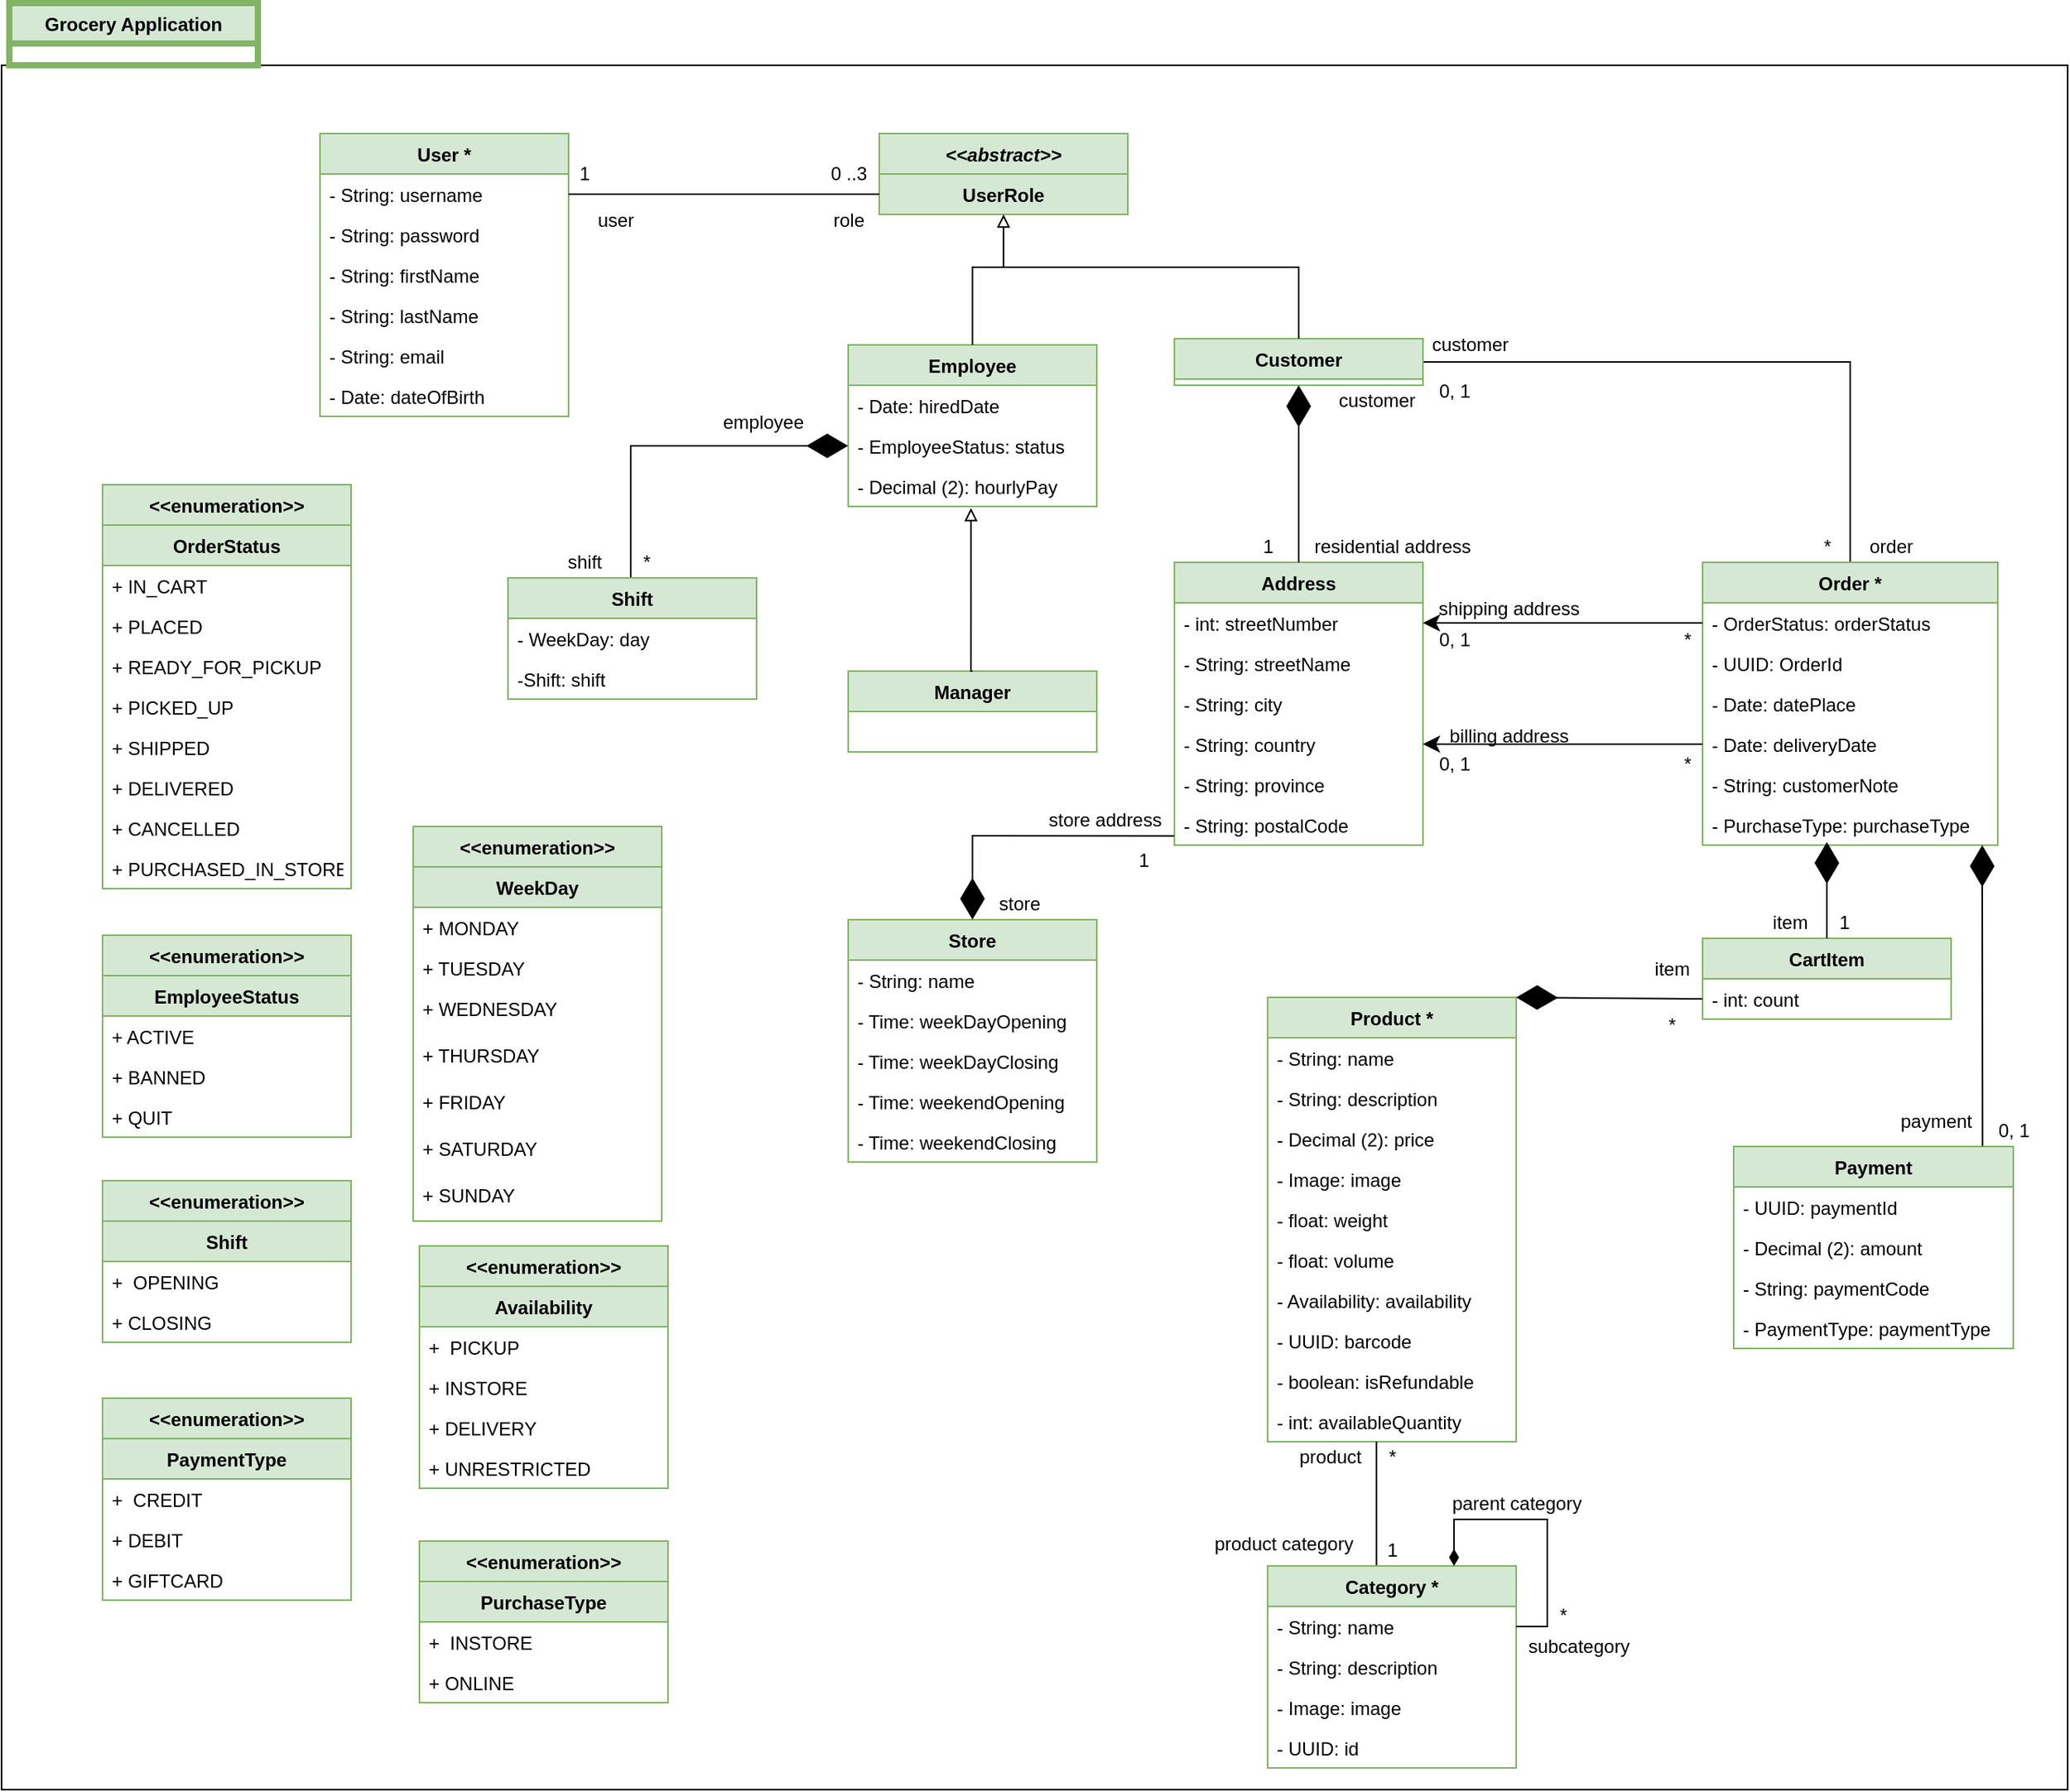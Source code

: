 <mxfile version="16.5.6"><diagram id="C5RBs43oDa-KdzZeNtuy" name="Page-1"><mxGraphModel dx="1837" dy="1052" grid="1" gridSize="10" guides="1" tooltips="1" connect="1" arrows="1" fold="1" page="1" pageScale="1" pageWidth="1500" pageHeight="1200" math="0" shadow="0"><root><mxCell id="WIyWlLk6GJQsqaUBKTNV-0"/><mxCell id="WIyWlLk6GJQsqaUBKTNV-1" parent="WIyWlLk6GJQsqaUBKTNV-0"/><mxCell id="hx9ZE-0mVGvbdpm59ojR-228" value="" style="rounded=0;whiteSpace=wrap;html=1;fillColor=none;" vertex="1" parent="WIyWlLk6GJQsqaUBKTNV-1"><mxGeometry x="85" y="70" width="1330" height="1110" as="geometry"/></mxCell><mxCell id="hx9ZE-0mVGvbdpm59ojR-0" value="Grocery Application" style="swimlane;fontStyle=1;align=center;verticalAlign=top;childLayout=stackLayout;horizontal=1;startSize=26;horizontalStack=0;resizeParent=1;resizeParentMax=0;resizeLast=0;collapsible=1;marginBottom=0;fillColor=#d5e8d4;strokeColor=#82b366;strokeWidth=4;" vertex="1" parent="WIyWlLk6GJQsqaUBKTNV-1"><mxGeometry x="90" y="30" width="160" height="40" as="geometry"/></mxCell><mxCell id="hx9ZE-0mVGvbdpm59ojR-4" value="User * " style="swimlane;fontStyle=1;align=center;verticalAlign=top;childLayout=stackLayout;horizontal=1;startSize=26;horizontalStack=0;resizeParent=1;resizeParentMax=0;resizeLast=0;collapsible=1;marginBottom=0;fillColor=#d5e8d4;strokeColor=#82b366;" vertex="1" parent="WIyWlLk6GJQsqaUBKTNV-1"><mxGeometry x="290" y="114" width="160" height="182" as="geometry"/></mxCell><mxCell id="hx9ZE-0mVGvbdpm59ojR-5" value="- String: username&#xA;" style="text;strokeColor=none;fillColor=none;align=left;verticalAlign=top;spacingLeft=4;spacingRight=4;overflow=hidden;rotatable=0;points=[[0,0.5],[1,0.5]];portConstraint=eastwest;" vertex="1" parent="hx9ZE-0mVGvbdpm59ojR-4"><mxGeometry y="26" width="160" height="26" as="geometry"/></mxCell><mxCell id="hx9ZE-0mVGvbdpm59ojR-7" value="- String: password" style="text;strokeColor=none;fillColor=none;align=left;verticalAlign=top;spacingLeft=4;spacingRight=4;overflow=hidden;rotatable=0;points=[[0,0.5],[1,0.5]];portConstraint=eastwest;" vertex="1" parent="hx9ZE-0mVGvbdpm59ojR-4"><mxGeometry y="52" width="160" height="26" as="geometry"/></mxCell><mxCell id="hx9ZE-0mVGvbdpm59ojR-8" value="- String: firstName " style="text;strokeColor=none;fillColor=none;align=left;verticalAlign=top;spacingLeft=4;spacingRight=4;overflow=hidden;rotatable=0;points=[[0,0.5],[1,0.5]];portConstraint=eastwest;" vertex="1" parent="hx9ZE-0mVGvbdpm59ojR-4"><mxGeometry y="78" width="160" height="26" as="geometry"/></mxCell><mxCell id="hx9ZE-0mVGvbdpm59ojR-23" value="- String: lastName " style="text;strokeColor=none;fillColor=none;align=left;verticalAlign=top;spacingLeft=4;spacingRight=4;overflow=hidden;rotatable=0;points=[[0,0.5],[1,0.5]];portConstraint=eastwest;" vertex="1" parent="hx9ZE-0mVGvbdpm59ojR-4"><mxGeometry y="104" width="160" height="26" as="geometry"/></mxCell><mxCell id="hx9ZE-0mVGvbdpm59ojR-9" value="- String: email " style="text;strokeColor=none;fillColor=none;align=left;verticalAlign=top;spacingLeft=4;spacingRight=4;overflow=hidden;rotatable=0;points=[[0,0.5],[1,0.5]];portConstraint=eastwest;" vertex="1" parent="hx9ZE-0mVGvbdpm59ojR-4"><mxGeometry y="130" width="160" height="26" as="geometry"/></mxCell><mxCell id="hx9ZE-0mVGvbdpm59ojR-10" value="- Date: dateOfBirth" style="text;strokeColor=none;fillColor=none;align=left;verticalAlign=top;spacingLeft=4;spacingRight=4;overflow=hidden;rotatable=0;points=[[0,0.5],[1,0.5]];portConstraint=eastwest;" vertex="1" parent="hx9ZE-0mVGvbdpm59ojR-4"><mxGeometry y="156" width="160" height="26" as="geometry"/></mxCell><mxCell id="hx9ZE-0mVGvbdpm59ojR-11" value="&lt;&lt;abstract&gt;&gt;" style="swimlane;fontStyle=3;align=center;verticalAlign=top;childLayout=stackLayout;horizontal=1;startSize=26;horizontalStack=0;resizeParent=1;resizeParentMax=0;resizeLast=0;collapsible=1;marginBottom=0;fillColor=#d5e8d4;strokeColor=#82b366;" vertex="1" parent="WIyWlLk6GJQsqaUBKTNV-1"><mxGeometry x="650" y="114" width="160" height="52" as="geometry"/></mxCell><mxCell id="hx9ZE-0mVGvbdpm59ojR-30" value="UserRole" style="text;strokeColor=#82b366;fillColor=#d5e8d4;align=center;verticalAlign=top;spacingLeft=4;spacingRight=4;overflow=hidden;rotatable=0;points=[[0,0.5],[1,0.5]];portConstraint=eastwest;fontStyle=1" vertex="1" parent="hx9ZE-0mVGvbdpm59ojR-11"><mxGeometry y="26" width="160" height="26" as="geometry"/></mxCell><mxCell id="hx9ZE-0mVGvbdpm59ojR-31" value="Employee" style="swimlane;fontStyle=1;align=center;verticalAlign=top;childLayout=stackLayout;horizontal=1;startSize=26;horizontalStack=0;resizeParent=1;resizeParentMax=0;resizeLast=0;collapsible=1;marginBottom=0;fillColor=#d5e8d4;strokeColor=#82b366;" vertex="1" parent="WIyWlLk6GJQsqaUBKTNV-1"><mxGeometry x="630" y="250" width="160" height="104" as="geometry"/></mxCell><mxCell id="hx9ZE-0mVGvbdpm59ojR-37" value="- Date: hiredDate" style="text;strokeColor=none;fillColor=none;align=left;verticalAlign=top;spacingLeft=4;spacingRight=4;overflow=hidden;rotatable=0;points=[[0,0.5],[1,0.5]];portConstraint=eastwest;" vertex="1" parent="hx9ZE-0mVGvbdpm59ojR-31"><mxGeometry y="26" width="160" height="26" as="geometry"/></mxCell><mxCell id="hx9ZE-0mVGvbdpm59ojR-49" value="- EmployeeStatus: status" style="text;strokeColor=none;fillColor=none;align=left;verticalAlign=top;spacingLeft=4;spacingRight=4;overflow=hidden;rotatable=0;points=[[0,0.5],[1,0.5]];portConstraint=eastwest;" vertex="1" parent="hx9ZE-0mVGvbdpm59ojR-31"><mxGeometry y="52" width="160" height="26" as="geometry"/></mxCell><mxCell id="hx9ZE-0mVGvbdpm59ojR-50" value="- Decimal (2): hourlyPay" style="text;strokeColor=none;fillColor=none;align=left;verticalAlign=top;spacingLeft=4;spacingRight=4;overflow=hidden;rotatable=0;points=[[0,0.5],[1,0.5]];portConstraint=eastwest;" vertex="1" parent="hx9ZE-0mVGvbdpm59ojR-31"><mxGeometry y="78" width="160" height="26" as="geometry"/></mxCell><mxCell id="hx9ZE-0mVGvbdpm59ojR-41" value="&lt;&lt;enumeration&gt;&gt;" style="swimlane;fontStyle=1;align=center;verticalAlign=top;childLayout=stackLayout;horizontal=1;startSize=26;horizontalStack=0;resizeParent=1;resizeParentMax=0;resizeLast=0;collapsible=1;marginBottom=0;fillColor=#d5e8d4;strokeColor=#82b366;" vertex="1" parent="WIyWlLk6GJQsqaUBKTNV-1"><mxGeometry x="150" y="630" width="160" height="130" as="geometry"/></mxCell><mxCell id="hx9ZE-0mVGvbdpm59ojR-43" value="EmployeeStatus" style="text;strokeColor=#82b366;fillColor=#d5e8d4;align=center;verticalAlign=top;spacingLeft=4;spacingRight=4;overflow=hidden;rotatable=0;points=[[0,0.5],[1,0.5]];portConstraint=eastwest;fontStyle=1" vertex="1" parent="hx9ZE-0mVGvbdpm59ojR-41"><mxGeometry y="26" width="160" height="26" as="geometry"/></mxCell><mxCell id="hx9ZE-0mVGvbdpm59ojR-46" value="+ ACTIVE" style="text;strokeColor=none;fillColor=none;align=left;verticalAlign=top;spacingLeft=4;spacingRight=4;overflow=hidden;rotatable=0;points=[[0,0.5],[1,0.5]];portConstraint=eastwest;" vertex="1" parent="hx9ZE-0mVGvbdpm59ojR-41"><mxGeometry y="52" width="160" height="26" as="geometry"/></mxCell><mxCell id="hx9ZE-0mVGvbdpm59ojR-47" value="+ BANNED" style="text;strokeColor=none;fillColor=none;align=left;verticalAlign=top;spacingLeft=4;spacingRight=4;overflow=hidden;rotatable=0;points=[[0,0.5],[1,0.5]];portConstraint=eastwest;" vertex="1" parent="hx9ZE-0mVGvbdpm59ojR-41"><mxGeometry y="78" width="160" height="26" as="geometry"/></mxCell><mxCell id="hx9ZE-0mVGvbdpm59ojR-48" value="+ QUIT" style="text;strokeColor=none;fillColor=none;align=left;verticalAlign=top;spacingLeft=4;spacingRight=4;overflow=hidden;rotatable=0;points=[[0,0.5],[1,0.5]];portConstraint=eastwest;" vertex="1" parent="hx9ZE-0mVGvbdpm59ojR-41"><mxGeometry y="104" width="160" height="26" as="geometry"/></mxCell><mxCell id="hx9ZE-0mVGvbdpm59ojR-176" style="edgeStyle=orthogonalEdgeStyle;rounded=0;orthogonalLoop=1;jettySize=auto;html=1;exitX=1;exitY=0.5;exitDx=0;exitDy=0;entryX=0.5;entryY=0;entryDx=0;entryDy=0;endArrow=none;endFill=0;startSize=60;endSize=8;strokeWidth=1;" edge="1" parent="WIyWlLk6GJQsqaUBKTNV-1" source="hx9ZE-0mVGvbdpm59ojR-51" target="hx9ZE-0mVGvbdpm59ojR-159"><mxGeometry relative="1" as="geometry"/></mxCell><mxCell id="hx9ZE-0mVGvbdpm59ojR-51" value="Customer" style="swimlane;fontStyle=1;align=center;verticalAlign=top;childLayout=stackLayout;horizontal=1;startSize=26;horizontalStack=0;resizeParent=1;resizeParentMax=0;resizeLast=0;collapsible=1;marginBottom=0;fillColor=#d5e8d4;strokeColor=#82b366;" vertex="1" parent="WIyWlLk6GJQsqaUBKTNV-1"><mxGeometry x="840" y="246" width="160" height="30" as="geometry"/></mxCell><mxCell id="hx9ZE-0mVGvbdpm59ojR-69" style="edgeStyle=orthogonalEdgeStyle;rounded=0;orthogonalLoop=1;jettySize=auto;html=1;exitX=0.5;exitY=0;exitDx=0;exitDy=0;entryX=0.5;entryY=1;entryDx=0;entryDy=0;endArrow=block;endFill=0;" edge="1" parent="WIyWlLk6GJQsqaUBKTNV-1" source="hx9ZE-0mVGvbdpm59ojR-31" target="hx9ZE-0mVGvbdpm59ojR-11"><mxGeometry relative="1" as="geometry"><mxPoint x="590" y="240" as="sourcePoint"/><Array as="points"><mxPoint x="710" y="200"/><mxPoint x="730" y="200"/></Array></mxGeometry></mxCell><mxCell id="hx9ZE-0mVGvbdpm59ojR-59" style="edgeStyle=orthogonalEdgeStyle;rounded=0;orthogonalLoop=1;jettySize=auto;html=1;exitX=1;exitY=0.5;exitDx=0;exitDy=0;endArrow=none;endFill=0;" edge="1" parent="WIyWlLk6GJQsqaUBKTNV-1" source="hx9ZE-0mVGvbdpm59ojR-5" target="hx9ZE-0mVGvbdpm59ojR-30"><mxGeometry relative="1" as="geometry"/></mxCell><mxCell id="hx9ZE-0mVGvbdpm59ojR-60" value="1" style="text;html=1;align=center;verticalAlign=middle;resizable=0;points=[];autosize=1;strokeColor=none;fillColor=none;" vertex="1" parent="WIyWlLk6GJQsqaUBKTNV-1"><mxGeometry x="450" y="130" width="20" height="20" as="geometry"/></mxCell><mxCell id="hx9ZE-0mVGvbdpm59ojR-61" value="0 ..3" style="text;html=1;align=center;verticalAlign=middle;resizable=0;points=[];autosize=1;strokeColor=none;fillColor=none;" vertex="1" parent="WIyWlLk6GJQsqaUBKTNV-1"><mxGeometry x="610" y="130" width="40" height="20" as="geometry"/></mxCell><mxCell id="hx9ZE-0mVGvbdpm59ojR-62" value="role" style="text;html=1;align=center;verticalAlign=middle;resizable=0;points=[];autosize=1;strokeColor=none;fillColor=none;" vertex="1" parent="WIyWlLk6GJQsqaUBKTNV-1"><mxGeometry x="610" y="160" width="40" height="20" as="geometry"/></mxCell><mxCell id="hx9ZE-0mVGvbdpm59ojR-63" value="user" style="text;html=1;align=center;verticalAlign=middle;resizable=0;points=[];autosize=1;strokeColor=none;fillColor=none;" vertex="1" parent="WIyWlLk6GJQsqaUBKTNV-1"><mxGeometry x="460" y="160" width="40" height="20" as="geometry"/></mxCell><mxCell id="hx9ZE-0mVGvbdpm59ojR-71" style="edgeStyle=orthogonalEdgeStyle;rounded=0;orthogonalLoop=1;jettySize=auto;html=1;exitX=0.5;exitY=0;exitDx=0;exitDy=0;endArrow=none;endFill=0;" edge="1" parent="WIyWlLk6GJQsqaUBKTNV-1" source="hx9ZE-0mVGvbdpm59ojR-51"><mxGeometry relative="1" as="geometry"><mxPoint x="730" y="200" as="targetPoint"/><mxPoint x="1040" y="230" as="sourcePoint"/><Array as="points"><mxPoint x="920" y="200"/></Array></mxGeometry></mxCell><mxCell id="hx9ZE-0mVGvbdpm59ojR-72" value="Address" style="swimlane;fontStyle=1;align=center;verticalAlign=top;childLayout=stackLayout;horizontal=1;startSize=26;horizontalStack=0;resizeParent=1;resizeParentMax=0;resizeLast=0;collapsible=1;marginBottom=0;fillColor=#d5e8d4;strokeColor=#82b366;" vertex="1" parent="WIyWlLk6GJQsqaUBKTNV-1"><mxGeometry x="840" y="390" width="160" height="182" as="geometry"/></mxCell><mxCell id="hx9ZE-0mVGvbdpm59ojR-73" value="- int: streetNumber" style="text;strokeColor=none;fillColor=none;align=left;verticalAlign=top;spacingLeft=4;spacingRight=4;overflow=hidden;rotatable=0;points=[[0,0.5],[1,0.5]];portConstraint=eastwest;" vertex="1" parent="hx9ZE-0mVGvbdpm59ojR-72"><mxGeometry y="26" width="160" height="26" as="geometry"/></mxCell><mxCell id="hx9ZE-0mVGvbdpm59ojR-74" value="- String: streetName" style="text;strokeColor=none;fillColor=none;align=left;verticalAlign=top;spacingLeft=4;spacingRight=4;overflow=hidden;rotatable=0;points=[[0,0.5],[1,0.5]];portConstraint=eastwest;" vertex="1" parent="hx9ZE-0mVGvbdpm59ojR-72"><mxGeometry y="52" width="160" height="26" as="geometry"/></mxCell><mxCell id="hx9ZE-0mVGvbdpm59ojR-75" value="- String: city" style="text;strokeColor=none;fillColor=none;align=left;verticalAlign=top;spacingLeft=4;spacingRight=4;overflow=hidden;rotatable=0;points=[[0,0.5],[1,0.5]];portConstraint=eastwest;" vertex="1" parent="hx9ZE-0mVGvbdpm59ojR-72"><mxGeometry y="78" width="160" height="26" as="geometry"/></mxCell><mxCell id="hx9ZE-0mVGvbdpm59ojR-76" value="- String: country" style="text;strokeColor=none;fillColor=none;align=left;verticalAlign=top;spacingLeft=4;spacingRight=4;overflow=hidden;rotatable=0;points=[[0,0.5],[1,0.5]];portConstraint=eastwest;" vertex="1" parent="hx9ZE-0mVGvbdpm59ojR-72"><mxGeometry y="104" width="160" height="26" as="geometry"/></mxCell><mxCell id="hx9ZE-0mVGvbdpm59ojR-234" value="- String: province" style="text;strokeColor=none;fillColor=none;align=left;verticalAlign=top;spacingLeft=4;spacingRight=4;overflow=hidden;rotatable=0;points=[[0,0.5],[1,0.5]];portConstraint=eastwest;" vertex="1" parent="hx9ZE-0mVGvbdpm59ojR-72"><mxGeometry y="130" width="160" height="26" as="geometry"/></mxCell><mxCell id="hx9ZE-0mVGvbdpm59ojR-77" value="- String: postalCode" style="text;strokeColor=none;fillColor=none;align=left;verticalAlign=top;spacingLeft=4;spacingRight=4;overflow=hidden;rotatable=0;points=[[0,0.5],[1,0.5]];portConstraint=eastwest;" vertex="1" parent="hx9ZE-0mVGvbdpm59ojR-72"><mxGeometry y="156" width="160" height="26" as="geometry"/></mxCell><mxCell id="hx9ZE-0mVGvbdpm59ojR-80" value="" style="endArrow=diamondThin;endFill=1;endSize=24;html=1;rounded=0;exitX=0.5;exitY=0;exitDx=0;exitDy=0;entryX=0.5;entryY=1;entryDx=0;entryDy=0;strokeWidth=1;" edge="1" parent="WIyWlLk6GJQsqaUBKTNV-1" source="hx9ZE-0mVGvbdpm59ojR-72" target="hx9ZE-0mVGvbdpm59ojR-51"><mxGeometry width="160" relative="1" as="geometry"><mxPoint x="1020" y="380" as="sourcePoint"/><mxPoint x="1180" y="380" as="targetPoint"/></mxGeometry></mxCell><mxCell id="hx9ZE-0mVGvbdpm59ojR-81" value="customer" style="text;html=1;align=center;verticalAlign=middle;resizable=0;points=[];autosize=1;strokeColor=none;fillColor=none;" vertex="1" parent="WIyWlLk6GJQsqaUBKTNV-1"><mxGeometry x="940" y="276" width="60" height="20" as="geometry"/></mxCell><mxCell id="hx9ZE-0mVGvbdpm59ojR-82" value="residential address" style="text;html=1;align=center;verticalAlign=middle;resizable=0;points=[];autosize=1;strokeColor=none;fillColor=none;" vertex="1" parent="WIyWlLk6GJQsqaUBKTNV-1"><mxGeometry x="920" y="370" width="120" height="20" as="geometry"/></mxCell><mxCell id="hx9ZE-0mVGvbdpm59ojR-83" value="1" style="text;html=1;align=center;verticalAlign=middle;resizable=0;points=[];autosize=1;strokeColor=none;fillColor=none;" vertex="1" parent="WIyWlLk6GJQsqaUBKTNV-1"><mxGeometry x="890" y="370" width="20" height="20" as="geometry"/></mxCell><mxCell id="hx9ZE-0mVGvbdpm59ojR-84" value="Manager" style="swimlane;fontStyle=1;align=center;verticalAlign=top;childLayout=stackLayout;horizontal=1;startSize=26;horizontalStack=0;resizeParent=1;resizeParentMax=0;resizeLast=0;collapsible=1;marginBottom=0;fillColor=#d5e8d4;strokeColor=#82b366;" vertex="1" parent="WIyWlLk6GJQsqaUBKTNV-1"><mxGeometry x="630" y="460" width="160" height="52" as="geometry"/></mxCell><mxCell id="hx9ZE-0mVGvbdpm59ojR-85" style="edgeStyle=orthogonalEdgeStyle;rounded=0;orthogonalLoop=1;jettySize=auto;html=1;exitX=0.5;exitY=0;exitDx=0;exitDy=0;entryX=0.494;entryY=1.038;entryDx=0;entryDy=0;endArrow=block;endFill=0;entryPerimeter=0;" edge="1" parent="WIyWlLk6GJQsqaUBKTNV-1" source="hx9ZE-0mVGvbdpm59ojR-84" target="hx9ZE-0mVGvbdpm59ojR-50"><mxGeometry relative="1" as="geometry"><mxPoint x="729.5" y="474" as="sourcePoint"/><mxPoint x="729.5" y="400" as="targetPoint"/><Array as="points"><mxPoint x="709" y="460"/></Array></mxGeometry></mxCell><mxCell id="hx9ZE-0mVGvbdpm59ojR-86" value="Store" style="swimlane;fontStyle=1;align=center;verticalAlign=top;childLayout=stackLayout;horizontal=1;startSize=26;horizontalStack=0;resizeParent=1;resizeParentMax=0;resizeLast=0;collapsible=1;marginBottom=0;fillColor=#d5e8d4;strokeColor=#82b366;" vertex="1" parent="WIyWlLk6GJQsqaUBKTNV-1"><mxGeometry x="630" y="620" width="160" height="156" as="geometry"/></mxCell><mxCell id="hx9ZE-0mVGvbdpm59ojR-87" value="- String: name" style="text;strokeColor=none;fillColor=none;align=left;verticalAlign=top;spacingLeft=4;spacingRight=4;overflow=hidden;rotatable=0;points=[[0,0.5],[1,0.5]];portConstraint=eastwest;" vertex="1" parent="hx9ZE-0mVGvbdpm59ojR-86"><mxGeometry y="26" width="160" height="26" as="geometry"/></mxCell><mxCell id="hx9ZE-0mVGvbdpm59ojR-94" value="- Time: weekDayOpening" style="text;strokeColor=none;fillColor=none;align=left;verticalAlign=top;spacingLeft=4;spacingRight=4;overflow=hidden;rotatable=0;points=[[0,0.5],[1,0.5]];portConstraint=eastwest;" vertex="1" parent="hx9ZE-0mVGvbdpm59ojR-86"><mxGeometry y="52" width="160" height="26" as="geometry"/></mxCell><mxCell id="hx9ZE-0mVGvbdpm59ojR-93" value="- Time: weekDayClosing" style="text;strokeColor=none;fillColor=none;align=left;verticalAlign=top;spacingLeft=4;spacingRight=4;overflow=hidden;rotatable=0;points=[[0,0.5],[1,0.5]];portConstraint=eastwest;" vertex="1" parent="hx9ZE-0mVGvbdpm59ojR-86"><mxGeometry y="78" width="160" height="26" as="geometry"/></mxCell><mxCell id="hx9ZE-0mVGvbdpm59ojR-95" value="- Time: weekendOpening" style="text;strokeColor=none;fillColor=none;align=left;verticalAlign=top;spacingLeft=4;spacingRight=4;overflow=hidden;rotatable=0;points=[[0,0.5],[1,0.5]];portConstraint=eastwest;" vertex="1" parent="hx9ZE-0mVGvbdpm59ojR-86"><mxGeometry y="104" width="160" height="26" as="geometry"/></mxCell><mxCell id="hx9ZE-0mVGvbdpm59ojR-96" value="- Time: weekendClosing" style="text;strokeColor=none;fillColor=none;align=left;verticalAlign=top;spacingLeft=4;spacingRight=4;overflow=hidden;rotatable=0;points=[[0,0.5],[1,0.5]];portConstraint=eastwest;" vertex="1" parent="hx9ZE-0mVGvbdpm59ojR-86"><mxGeometry y="130" width="160" height="26" as="geometry"/></mxCell><mxCell id="hx9ZE-0mVGvbdpm59ojR-90" value="" style="endArrow=diamondThin;endFill=1;endSize=24;html=1;rounded=0;entryX=0.5;entryY=0;entryDx=0;entryDy=0;strokeWidth=1;exitX=-0.001;exitY=0.772;exitDx=0;exitDy=0;exitPerimeter=0;" edge="1" parent="WIyWlLk6GJQsqaUBKTNV-1" source="hx9ZE-0mVGvbdpm59ojR-77" target="hx9ZE-0mVGvbdpm59ojR-86"><mxGeometry width="160" relative="1" as="geometry"><mxPoint x="780" y="560" as="sourcePoint"/><mxPoint x="710" y="570" as="targetPoint"/><Array as="points"><mxPoint x="710" y="566"/></Array></mxGeometry></mxCell><mxCell id="hx9ZE-0mVGvbdpm59ojR-91" value="store address" style="text;html=1;align=center;verticalAlign=middle;resizable=0;points=[];autosize=1;strokeColor=none;fillColor=none;" vertex="1" parent="WIyWlLk6GJQsqaUBKTNV-1"><mxGeometry x="750" y="546" width="90" height="20" as="geometry"/></mxCell><mxCell id="hx9ZE-0mVGvbdpm59ojR-92" value="store" style="text;html=1;align=center;verticalAlign=middle;resizable=0;points=[];autosize=1;strokeColor=none;fillColor=none;" vertex="1" parent="WIyWlLk6GJQsqaUBKTNV-1"><mxGeometry x="720" y="600" width="40" height="20" as="geometry"/></mxCell><mxCell id="hx9ZE-0mVGvbdpm59ojR-103" value="" style="endArrow=diamondThin;endFill=1;endSize=24;html=1;rounded=0;exitX=0.5;exitY=0;exitDx=0;exitDy=0;entryX=0;entryY=0.5;entryDx=0;entryDy=0;strokeWidth=1;" edge="1" parent="WIyWlLk6GJQsqaUBKTNV-1" target="hx9ZE-0mVGvbdpm59ojR-49"><mxGeometry width="160" relative="1" as="geometry"><mxPoint x="490.0" y="400" as="sourcePoint"/><mxPoint x="520.0" y="240" as="targetPoint"/><Array as="points"><mxPoint x="490" y="315"/></Array></mxGeometry></mxCell><mxCell id="hx9ZE-0mVGvbdpm59ojR-104" value="*" style="text;html=1;align=center;verticalAlign=middle;resizable=0;points=[];autosize=1;strokeColor=none;fillColor=none;" vertex="1" parent="WIyWlLk6GJQsqaUBKTNV-1"><mxGeometry x="490" y="380" width="20" height="20" as="geometry"/></mxCell><mxCell id="hx9ZE-0mVGvbdpm59ojR-105" value="Shift" style="swimlane;fontStyle=1;align=center;verticalAlign=top;childLayout=stackLayout;horizontal=1;startSize=26;horizontalStack=0;resizeParent=1;resizeParentMax=0;resizeLast=0;collapsible=1;marginBottom=0;fillColor=#d5e8d4;strokeColor=#82b366;" vertex="1" parent="WIyWlLk6GJQsqaUBKTNV-1"><mxGeometry x="411" y="400" width="160" height="78" as="geometry"/></mxCell><mxCell id="hx9ZE-0mVGvbdpm59ojR-106" value="- WeekDay: day" style="text;strokeColor=none;fillColor=none;align=left;verticalAlign=top;spacingLeft=4;spacingRight=4;overflow=hidden;rotatable=0;points=[[0,0.5],[1,0.5]];portConstraint=eastwest;" vertex="1" parent="hx9ZE-0mVGvbdpm59ojR-105"><mxGeometry y="26" width="160" height="26" as="geometry"/></mxCell><mxCell id="hx9ZE-0mVGvbdpm59ojR-107" value="-Shift: shift" style="text;strokeColor=none;fillColor=none;align=left;verticalAlign=top;spacingLeft=4;spacingRight=4;overflow=hidden;rotatable=0;points=[[0,0.5],[1,0.5]];portConstraint=eastwest;" vertex="1" parent="hx9ZE-0mVGvbdpm59ojR-105"><mxGeometry y="52" width="160" height="26" as="geometry"/></mxCell><mxCell id="hx9ZE-0mVGvbdpm59ojR-109" value="&lt;&lt;enumeration&gt;&gt;" style="swimlane;fontStyle=1;align=center;verticalAlign=top;childLayout=stackLayout;horizontal=1;startSize=26;horizontalStack=0;resizeParent=1;resizeParentMax=0;resizeLast=0;collapsible=1;marginBottom=0;fillColor=#d5e8d4;strokeColor=#82b366;" vertex="1" parent="WIyWlLk6GJQsqaUBKTNV-1"><mxGeometry x="150" y="788" width="160" height="104" as="geometry"/></mxCell><mxCell id="hx9ZE-0mVGvbdpm59ojR-110" value="Shift" style="text;strokeColor=#82b366;fillColor=#d5e8d4;align=center;verticalAlign=top;spacingLeft=4;spacingRight=4;overflow=hidden;rotatable=0;points=[[0,0.5],[1,0.5]];portConstraint=eastwest;fontStyle=1" vertex="1" parent="hx9ZE-0mVGvbdpm59ojR-109"><mxGeometry y="26" width="160" height="26" as="geometry"/></mxCell><mxCell id="hx9ZE-0mVGvbdpm59ojR-111" value="+  OPENING" style="text;strokeColor=none;fillColor=none;align=left;verticalAlign=top;spacingLeft=4;spacingRight=4;overflow=hidden;rotatable=0;points=[[0,0.5],[1,0.5]];portConstraint=eastwest;" vertex="1" parent="hx9ZE-0mVGvbdpm59ojR-109"><mxGeometry y="52" width="160" height="26" as="geometry"/></mxCell><mxCell id="hx9ZE-0mVGvbdpm59ojR-112" value="+ CLOSING" style="text;strokeColor=none;fillColor=none;align=left;verticalAlign=top;spacingLeft=4;spacingRight=4;overflow=hidden;rotatable=0;points=[[0,0.5],[1,0.5]];portConstraint=eastwest;" vertex="1" parent="hx9ZE-0mVGvbdpm59ojR-109"><mxGeometry y="78" width="160" height="26" as="geometry"/></mxCell><mxCell id="hx9ZE-0mVGvbdpm59ojR-114" value="&lt;&lt;enumeration&gt;&gt;" style="swimlane;fontStyle=1;align=center;verticalAlign=top;childLayout=stackLayout;horizontal=1;startSize=26;horizontalStack=0;resizeParent=1;resizeParentMax=0;resizeLast=0;collapsible=1;marginBottom=0;fillColor=#d5e8d4;strokeColor=#82b366;" vertex="1" parent="WIyWlLk6GJQsqaUBKTNV-1"><mxGeometry x="350" y="560" width="160" height="254" as="geometry"/></mxCell><mxCell id="hx9ZE-0mVGvbdpm59ojR-115" value="WeekDay" style="text;strokeColor=#82b366;fillColor=#d5e8d4;align=center;verticalAlign=top;spacingLeft=4;spacingRight=4;overflow=hidden;rotatable=0;points=[[0,0.5],[1,0.5]];portConstraint=eastwest;fontStyle=1" vertex="1" parent="hx9ZE-0mVGvbdpm59ojR-114"><mxGeometry y="26" width="160" height="26" as="geometry"/></mxCell><mxCell id="hx9ZE-0mVGvbdpm59ojR-116" value="+ MONDAY" style="text;strokeColor=none;fillColor=none;align=left;verticalAlign=top;spacingLeft=4;spacingRight=4;overflow=hidden;rotatable=0;points=[[0,0.5],[1,0.5]];portConstraint=eastwest;" vertex="1" parent="hx9ZE-0mVGvbdpm59ojR-114"><mxGeometry y="52" width="160" height="26" as="geometry"/></mxCell><mxCell id="hx9ZE-0mVGvbdpm59ojR-117" value="+ TUESDAY" style="text;strokeColor=none;fillColor=none;align=left;verticalAlign=top;spacingLeft=4;spacingRight=4;overflow=hidden;rotatable=0;points=[[0,0.5],[1,0.5]];portConstraint=eastwest;" vertex="1" parent="hx9ZE-0mVGvbdpm59ojR-114"><mxGeometry y="78" width="160" height="26" as="geometry"/></mxCell><mxCell id="hx9ZE-0mVGvbdpm59ojR-118" value="+ WEDNESDAY" style="text;strokeColor=none;fillColor=none;align=left;verticalAlign=top;spacingLeft=4;spacingRight=4;overflow=hidden;rotatable=0;points=[[0,0.5],[1,0.5]];portConstraint=eastwest;" vertex="1" parent="hx9ZE-0mVGvbdpm59ojR-114"><mxGeometry y="104" width="160" height="30" as="geometry"/></mxCell><mxCell id="hx9ZE-0mVGvbdpm59ojR-119" value="+ THURSDAY" style="text;strokeColor=none;fillColor=none;align=left;verticalAlign=top;spacingLeft=4;spacingRight=4;overflow=hidden;rotatable=0;points=[[0,0.5],[1,0.5]];portConstraint=eastwest;" vertex="1" parent="hx9ZE-0mVGvbdpm59ojR-114"><mxGeometry y="134" width="160" height="30" as="geometry"/></mxCell><mxCell id="hx9ZE-0mVGvbdpm59ojR-122" value="+ FRIDAY" style="text;strokeColor=none;fillColor=none;align=left;verticalAlign=top;spacingLeft=4;spacingRight=4;overflow=hidden;rotatable=0;points=[[0,0.5],[1,0.5]];portConstraint=eastwest;" vertex="1" parent="hx9ZE-0mVGvbdpm59ojR-114"><mxGeometry y="164" width="160" height="30" as="geometry"/></mxCell><mxCell id="hx9ZE-0mVGvbdpm59ojR-120" value="+ SATURDAY" style="text;strokeColor=none;fillColor=none;align=left;verticalAlign=top;spacingLeft=4;spacingRight=4;overflow=hidden;rotatable=0;points=[[0,0.5],[1,0.5]];portConstraint=eastwest;" vertex="1" parent="hx9ZE-0mVGvbdpm59ojR-114"><mxGeometry y="194" width="160" height="30" as="geometry"/></mxCell><mxCell id="hx9ZE-0mVGvbdpm59ojR-123" value="+ SUNDAY" style="text;strokeColor=none;fillColor=none;align=left;verticalAlign=top;spacingLeft=4;spacingRight=4;overflow=hidden;rotatable=0;points=[[0,0.5],[1,0.5]];portConstraint=eastwest;" vertex="1" parent="hx9ZE-0mVGvbdpm59ojR-114"><mxGeometry y="224" width="160" height="30" as="geometry"/></mxCell><mxCell id="hx9ZE-0mVGvbdpm59ojR-124" value="Product *" style="swimlane;fontStyle=1;align=center;verticalAlign=top;childLayout=stackLayout;horizontal=1;startSize=26;horizontalStack=0;resizeParent=1;resizeParentMax=0;resizeLast=0;collapsible=1;marginBottom=0;fillColor=#d5e8d4;strokeColor=#82b366;" vertex="1" parent="WIyWlLk6GJQsqaUBKTNV-1"><mxGeometry x="900" y="670" width="160" height="286" as="geometry"/></mxCell><mxCell id="hx9ZE-0mVGvbdpm59ojR-125" value="- String: name" style="text;strokeColor=none;fillColor=none;align=left;verticalAlign=top;spacingLeft=4;spacingRight=4;overflow=hidden;rotatable=0;points=[[0,0.5],[1,0.5]];portConstraint=eastwest;" vertex="1" parent="hx9ZE-0mVGvbdpm59ojR-124"><mxGeometry y="26" width="160" height="26" as="geometry"/></mxCell><mxCell id="hx9ZE-0mVGvbdpm59ojR-126" value="- String: description" style="text;strokeColor=none;fillColor=none;align=left;verticalAlign=top;spacingLeft=4;spacingRight=4;overflow=hidden;rotatable=0;points=[[0,0.5],[1,0.5]];portConstraint=eastwest;" vertex="1" parent="hx9ZE-0mVGvbdpm59ojR-124"><mxGeometry y="52" width="160" height="26" as="geometry"/></mxCell><mxCell id="hx9ZE-0mVGvbdpm59ojR-127" value="- Decimal (2): price" style="text;strokeColor=none;fillColor=none;align=left;verticalAlign=top;spacingLeft=4;spacingRight=4;overflow=hidden;rotatable=0;points=[[0,0.5],[1,0.5]];portConstraint=eastwest;" vertex="1" parent="hx9ZE-0mVGvbdpm59ojR-124"><mxGeometry y="78" width="160" height="26" as="geometry"/></mxCell><mxCell id="hx9ZE-0mVGvbdpm59ojR-128" value="- Image: image" style="text;strokeColor=none;fillColor=none;align=left;verticalAlign=top;spacingLeft=4;spacingRight=4;overflow=hidden;rotatable=0;points=[[0,0.5],[1,0.5]];portConstraint=eastwest;" vertex="1" parent="hx9ZE-0mVGvbdpm59ojR-124"><mxGeometry y="104" width="160" height="26" as="geometry"/></mxCell><mxCell id="hx9ZE-0mVGvbdpm59ojR-129" value="- float: weight" style="text;strokeColor=none;fillColor=none;align=left;verticalAlign=top;spacingLeft=4;spacingRight=4;overflow=hidden;rotatable=0;points=[[0,0.5],[1,0.5]];portConstraint=eastwest;" vertex="1" parent="hx9ZE-0mVGvbdpm59ojR-124"><mxGeometry y="130" width="160" height="26" as="geometry"/></mxCell><mxCell id="hx9ZE-0mVGvbdpm59ojR-132" value="- float: volume" style="text;strokeColor=none;fillColor=none;align=left;verticalAlign=top;spacingLeft=4;spacingRight=4;overflow=hidden;rotatable=0;points=[[0,0.5],[1,0.5]];portConstraint=eastwest;" vertex="1" parent="hx9ZE-0mVGvbdpm59ojR-124"><mxGeometry y="156" width="160" height="26" as="geometry"/></mxCell><mxCell id="hx9ZE-0mVGvbdpm59ojR-139" value="- Availability: availability" style="text;strokeColor=none;fillColor=none;align=left;verticalAlign=top;spacingLeft=4;spacingRight=4;overflow=hidden;rotatable=0;points=[[0,0.5],[1,0.5]];portConstraint=eastwest;" vertex="1" parent="hx9ZE-0mVGvbdpm59ojR-124"><mxGeometry y="182" width="160" height="26" as="geometry"/></mxCell><mxCell id="hx9ZE-0mVGvbdpm59ojR-140" value="- UUID: barcode" style="text;strokeColor=none;fillColor=none;align=left;verticalAlign=top;spacingLeft=4;spacingRight=4;overflow=hidden;rotatable=0;points=[[0,0.5],[1,0.5]];portConstraint=eastwest;" vertex="1" parent="hx9ZE-0mVGvbdpm59ojR-124"><mxGeometry y="208" width="160" height="26" as="geometry"/></mxCell><mxCell id="hx9ZE-0mVGvbdpm59ojR-142" value="- boolean: isRefundable" style="text;strokeColor=none;fillColor=none;align=left;verticalAlign=top;spacingLeft=4;spacingRight=4;overflow=hidden;rotatable=0;points=[[0,0.5],[1,0.5]];portConstraint=eastwest;" vertex="1" parent="hx9ZE-0mVGvbdpm59ojR-124"><mxGeometry y="234" width="160" height="26" as="geometry"/></mxCell><mxCell id="hx9ZE-0mVGvbdpm59ojR-141" value="- int: availableQuantity" style="text;strokeColor=none;fillColor=none;align=left;verticalAlign=top;spacingLeft=4;spacingRight=4;overflow=hidden;rotatable=0;points=[[0,0.5],[1,0.5]];portConstraint=eastwest;" vertex="1" parent="hx9ZE-0mVGvbdpm59ojR-124"><mxGeometry y="260" width="160" height="26" as="geometry"/></mxCell><mxCell id="hx9ZE-0mVGvbdpm59ojR-130" value="shift" style="text;html=1;align=center;verticalAlign=middle;resizable=0;points=[];autosize=1;strokeColor=none;fillColor=none;" vertex="1" parent="WIyWlLk6GJQsqaUBKTNV-1"><mxGeometry x="440" y="380" width="40" height="20" as="geometry"/></mxCell><mxCell id="hx9ZE-0mVGvbdpm59ojR-131" value="employee" style="text;html=1;align=center;verticalAlign=middle;resizable=0;points=[];autosize=1;strokeColor=none;fillColor=none;" vertex="1" parent="WIyWlLk6GJQsqaUBKTNV-1"><mxGeometry x="540" y="290" width="70" height="20" as="geometry"/></mxCell><mxCell id="hx9ZE-0mVGvbdpm59ojR-133" value="&lt;&lt;enumeration&gt;&gt;" style="swimlane;fontStyle=1;align=center;verticalAlign=top;childLayout=stackLayout;horizontal=1;startSize=26;horizontalStack=0;resizeParent=1;resizeParentMax=0;resizeLast=0;collapsible=1;marginBottom=0;fillColor=#d5e8d4;strokeColor=#82b366;" vertex="1" parent="WIyWlLk6GJQsqaUBKTNV-1"><mxGeometry x="354" y="830" width="160" height="156" as="geometry"/></mxCell><mxCell id="hx9ZE-0mVGvbdpm59ojR-134" value="Availability" style="text;strokeColor=#82b366;fillColor=#d5e8d4;align=center;verticalAlign=top;spacingLeft=4;spacingRight=4;overflow=hidden;rotatable=0;points=[[0,0.5],[1,0.5]];portConstraint=eastwest;fontStyle=1" vertex="1" parent="hx9ZE-0mVGvbdpm59ojR-133"><mxGeometry y="26" width="160" height="26" as="geometry"/></mxCell><mxCell id="hx9ZE-0mVGvbdpm59ojR-135" value="+  PICKUP" style="text;strokeColor=none;fillColor=none;align=left;verticalAlign=top;spacingLeft=4;spacingRight=4;overflow=hidden;rotatable=0;points=[[0,0.5],[1,0.5]];portConstraint=eastwest;" vertex="1" parent="hx9ZE-0mVGvbdpm59ojR-133"><mxGeometry y="52" width="160" height="26" as="geometry"/></mxCell><mxCell id="hx9ZE-0mVGvbdpm59ojR-136" value="+ INSTORE" style="text;strokeColor=none;fillColor=none;align=left;verticalAlign=top;spacingLeft=4;spacingRight=4;overflow=hidden;rotatable=0;points=[[0,0.5],[1,0.5]];portConstraint=eastwest;" vertex="1" parent="hx9ZE-0mVGvbdpm59ojR-133"><mxGeometry y="78" width="160" height="26" as="geometry"/></mxCell><mxCell id="hx9ZE-0mVGvbdpm59ojR-138" value="+ DELIVERY" style="text;strokeColor=none;fillColor=none;align=left;verticalAlign=top;spacingLeft=4;spacingRight=4;overflow=hidden;rotatable=0;points=[[0,0.5],[1,0.5]];portConstraint=eastwest;" vertex="1" parent="hx9ZE-0mVGvbdpm59ojR-133"><mxGeometry y="104" width="160" height="26" as="geometry"/></mxCell><mxCell id="hx9ZE-0mVGvbdpm59ojR-137" value="+ UNRESTRICTED" style="text;strokeColor=none;fillColor=none;align=left;verticalAlign=top;spacingLeft=4;spacingRight=4;overflow=hidden;rotatable=0;points=[[0,0.5],[1,0.5]];portConstraint=eastwest;" vertex="1" parent="hx9ZE-0mVGvbdpm59ojR-133"><mxGeometry y="130" width="160" height="26" as="geometry"/></mxCell><mxCell id="hx9ZE-0mVGvbdpm59ojR-150" style="edgeStyle=orthogonalEdgeStyle;rounded=0;orthogonalLoop=1;jettySize=auto;html=1;exitX=0.5;exitY=0;exitDx=0;exitDy=0;entryX=0.438;entryY=1;entryDx=0;entryDy=0;entryPerimeter=0;endArrow=none;endFill=0;startSize=60;endSize=8;strokeWidth=1;" edge="1" parent="WIyWlLk6GJQsqaUBKTNV-1" source="hx9ZE-0mVGvbdpm59ojR-144" target="hx9ZE-0mVGvbdpm59ojR-141"><mxGeometry relative="1" as="geometry"><Array as="points"><mxPoint x="970" y="1036"/></Array></mxGeometry></mxCell><mxCell id="hx9ZE-0mVGvbdpm59ojR-144" value="Category *" style="swimlane;fontStyle=1;align=center;verticalAlign=top;childLayout=stackLayout;horizontal=1;startSize=26;horizontalStack=0;resizeParent=1;resizeParentMax=0;resizeLast=0;collapsible=1;marginBottom=0;fillColor=#d5e8d4;strokeColor=#82b366;" vertex="1" parent="WIyWlLk6GJQsqaUBKTNV-1"><mxGeometry x="900" y="1036" width="160" height="130" as="geometry"/></mxCell><mxCell id="hx9ZE-0mVGvbdpm59ojR-155" style="edgeStyle=orthogonalEdgeStyle;rounded=0;orthogonalLoop=1;jettySize=auto;html=1;exitX=1;exitY=0.5;exitDx=0;exitDy=0;entryX=0.75;entryY=0;entryDx=0;entryDy=0;endArrow=diamondThin;endFill=1;startSize=60;endSize=8;strokeWidth=1;" edge="1" parent="hx9ZE-0mVGvbdpm59ojR-144" source="hx9ZE-0mVGvbdpm59ojR-145" target="hx9ZE-0mVGvbdpm59ojR-144"><mxGeometry relative="1" as="geometry"><Array as="points"><mxPoint x="180" y="39"/><mxPoint x="180" y="-30"/><mxPoint x="120" y="-30"/></Array></mxGeometry></mxCell><mxCell id="hx9ZE-0mVGvbdpm59ojR-145" value="- String: name" style="text;strokeColor=none;fillColor=none;align=left;verticalAlign=top;spacingLeft=4;spacingRight=4;overflow=hidden;rotatable=0;points=[[0,0.5],[1,0.5]];portConstraint=eastwest;" vertex="1" parent="hx9ZE-0mVGvbdpm59ojR-144"><mxGeometry y="26" width="160" height="26" as="geometry"/></mxCell><mxCell id="hx9ZE-0mVGvbdpm59ojR-146" value="- String: description" style="text;strokeColor=none;fillColor=none;align=left;verticalAlign=top;spacingLeft=4;spacingRight=4;overflow=hidden;rotatable=0;points=[[0,0.5],[1,0.5]];portConstraint=eastwest;" vertex="1" parent="hx9ZE-0mVGvbdpm59ojR-144"><mxGeometry y="52" width="160" height="26" as="geometry"/></mxCell><mxCell id="hx9ZE-0mVGvbdpm59ojR-147" value="- Image: image" style="text;strokeColor=none;fillColor=none;align=left;verticalAlign=top;spacingLeft=4;spacingRight=4;overflow=hidden;rotatable=0;points=[[0,0.5],[1,0.5]];portConstraint=eastwest;" vertex="1" parent="hx9ZE-0mVGvbdpm59ojR-144"><mxGeometry y="78" width="160" height="26" as="geometry"/></mxCell><mxCell id="hx9ZE-0mVGvbdpm59ojR-231" value="- UUID: id" style="text;strokeColor=none;fillColor=none;align=left;verticalAlign=top;spacingLeft=4;spacingRight=4;overflow=hidden;rotatable=0;points=[[0,0.5],[1,0.5]];portConstraint=eastwest;" vertex="1" parent="hx9ZE-0mVGvbdpm59ojR-144"><mxGeometry y="104" width="160" height="26" as="geometry"/></mxCell><mxCell id="hx9ZE-0mVGvbdpm59ojR-151" value="1" style="text;html=1;align=center;verticalAlign=middle;resizable=0;points=[];autosize=1;strokeColor=none;fillColor=none;" vertex="1" parent="WIyWlLk6GJQsqaUBKTNV-1"><mxGeometry x="970" y="1016" width="20" height="20" as="geometry"/></mxCell><mxCell id="hx9ZE-0mVGvbdpm59ojR-152" value="*" style="text;html=1;align=center;verticalAlign=middle;resizable=0;points=[];autosize=1;strokeColor=none;fillColor=none;" vertex="1" parent="WIyWlLk6GJQsqaUBKTNV-1"><mxGeometry x="970" y="956" width="20" height="20" as="geometry"/></mxCell><mxCell id="hx9ZE-0mVGvbdpm59ojR-153" value="product" style="text;html=1;align=center;verticalAlign=middle;resizable=0;points=[];autosize=1;strokeColor=none;fillColor=none;" vertex="1" parent="WIyWlLk6GJQsqaUBKTNV-1"><mxGeometry x="910" y="956" width="60" height="20" as="geometry"/></mxCell><mxCell id="hx9ZE-0mVGvbdpm59ojR-154" value="product category" style="text;html=1;align=center;verticalAlign=middle;resizable=0;points=[];autosize=1;strokeColor=none;fillColor=none;" vertex="1" parent="WIyWlLk6GJQsqaUBKTNV-1"><mxGeometry x="860" y="1012" width="100" height="20" as="geometry"/></mxCell><mxCell id="hx9ZE-0mVGvbdpm59ojR-156" value="subcategory" style="text;html=1;align=center;verticalAlign=middle;resizable=0;points=[];autosize=1;strokeColor=none;fillColor=none;" vertex="1" parent="WIyWlLk6GJQsqaUBKTNV-1"><mxGeometry x="1060" y="1078" width="80" height="20" as="geometry"/></mxCell><mxCell id="hx9ZE-0mVGvbdpm59ojR-157" value="parent category" style="text;html=1;align=center;verticalAlign=middle;resizable=0;points=[];autosize=1;strokeColor=none;fillColor=none;" vertex="1" parent="WIyWlLk6GJQsqaUBKTNV-1"><mxGeometry x="1010" y="986" width="100" height="20" as="geometry"/></mxCell><mxCell id="hx9ZE-0mVGvbdpm59ojR-158" value="*" style="text;html=1;align=center;verticalAlign=middle;resizable=0;points=[];autosize=1;strokeColor=none;fillColor=none;" vertex="1" parent="WIyWlLk6GJQsqaUBKTNV-1"><mxGeometry x="1080" y="1058" width="20" height="20" as="geometry"/></mxCell><mxCell id="hx9ZE-0mVGvbdpm59ojR-159" value="Order *" style="swimlane;fontStyle=1;align=center;verticalAlign=top;childLayout=stackLayout;horizontal=1;startSize=26;horizontalStack=0;resizeParent=1;resizeParentMax=0;resizeLast=0;collapsible=1;marginBottom=0;fillColor=#d5e8d4;strokeColor=#82b366;" vertex="1" parent="WIyWlLk6GJQsqaUBKTNV-1"><mxGeometry x="1180" y="390" width="190" height="182" as="geometry"/></mxCell><mxCell id="hx9ZE-0mVGvbdpm59ojR-160" value="- OrderStatus: orderStatus" style="text;strokeColor=none;fillColor=none;align=left;verticalAlign=top;spacingLeft=4;spacingRight=4;overflow=hidden;rotatable=0;points=[[0,0.5],[1,0.5]];portConstraint=eastwest;" vertex="1" parent="hx9ZE-0mVGvbdpm59ojR-159"><mxGeometry y="26" width="190" height="26" as="geometry"/></mxCell><mxCell id="hx9ZE-0mVGvbdpm59ojR-161" value="- UUID: OrderId" style="text;strokeColor=none;fillColor=none;align=left;verticalAlign=top;spacingLeft=4;spacingRight=4;overflow=hidden;rotatable=0;points=[[0,0.5],[1,0.5]];portConstraint=eastwest;" vertex="1" parent="hx9ZE-0mVGvbdpm59ojR-159"><mxGeometry y="52" width="190" height="26" as="geometry"/></mxCell><mxCell id="hx9ZE-0mVGvbdpm59ojR-162" value="- Date: datePlace" style="text;strokeColor=none;fillColor=none;align=left;verticalAlign=top;spacingLeft=4;spacingRight=4;overflow=hidden;rotatable=0;points=[[0,0.5],[1,0.5]];portConstraint=eastwest;" vertex="1" parent="hx9ZE-0mVGvbdpm59ojR-159"><mxGeometry y="78" width="190" height="26" as="geometry"/></mxCell><mxCell id="hx9ZE-0mVGvbdpm59ojR-163" value="- Date: deliveryDate" style="text;strokeColor=none;fillColor=none;align=left;verticalAlign=top;spacingLeft=4;spacingRight=4;overflow=hidden;rotatable=0;points=[[0,0.5],[1,0.5]];portConstraint=eastwest;" vertex="1" parent="hx9ZE-0mVGvbdpm59ojR-159"><mxGeometry y="104" width="190" height="26" as="geometry"/></mxCell><mxCell id="hx9ZE-0mVGvbdpm59ojR-164" value="- String: customerNote" style="text;strokeColor=none;fillColor=none;align=left;verticalAlign=top;spacingLeft=4;spacingRight=4;overflow=hidden;rotatable=0;points=[[0,0.5],[1,0.5]];portConstraint=eastwest;" vertex="1" parent="hx9ZE-0mVGvbdpm59ojR-159"><mxGeometry y="130" width="190" height="26" as="geometry"/></mxCell><mxCell id="hx9ZE-0mVGvbdpm59ojR-210" value="- PurchaseType: purchaseType" style="text;strokeColor=none;fillColor=none;align=left;verticalAlign=top;spacingLeft=4;spacingRight=4;overflow=hidden;rotatable=0;points=[[0,0.5],[1,0.5]];portConstraint=eastwest;" vertex="1" parent="hx9ZE-0mVGvbdpm59ojR-159"><mxGeometry y="156" width="190" height="26" as="geometry"/></mxCell><mxCell id="hx9ZE-0mVGvbdpm59ojR-166" style="edgeStyle=orthogonalEdgeStyle;rounded=0;orthogonalLoop=1;jettySize=auto;html=1;exitX=0;exitY=0.5;exitDx=0;exitDy=0;entryX=1;entryY=0.5;entryDx=0;entryDy=0;endArrow=classic;endFill=1;startSize=60;endSize=8;strokeWidth=1;" edge="1" parent="WIyWlLk6GJQsqaUBKTNV-1" source="hx9ZE-0mVGvbdpm59ojR-160" target="hx9ZE-0mVGvbdpm59ojR-73"><mxGeometry relative="1" as="geometry"/></mxCell><mxCell id="hx9ZE-0mVGvbdpm59ojR-167" style="edgeStyle=orthogonalEdgeStyle;rounded=0;orthogonalLoop=1;jettySize=auto;html=1;exitX=0;exitY=0.5;exitDx=0;exitDy=0;entryX=1;entryY=0.5;entryDx=0;entryDy=0;endArrow=classic;endFill=1;startSize=60;endSize=8;strokeWidth=1;" edge="1" parent="WIyWlLk6GJQsqaUBKTNV-1" source="hx9ZE-0mVGvbdpm59ojR-163" target="hx9ZE-0mVGvbdpm59ojR-76"><mxGeometry relative="1" as="geometry"/></mxCell><mxCell id="hx9ZE-0mVGvbdpm59ojR-168" value="shipping address" style="text;html=1;align=center;verticalAlign=middle;resizable=0;points=[];autosize=1;strokeColor=none;fillColor=none;" vertex="1" parent="WIyWlLk6GJQsqaUBKTNV-1"><mxGeometry x="1000" y="410" width="110" height="20" as="geometry"/></mxCell><mxCell id="hx9ZE-0mVGvbdpm59ojR-169" value="billing address" style="text;html=1;align=center;verticalAlign=middle;resizable=0;points=[];autosize=1;strokeColor=none;fillColor=none;" vertex="1" parent="WIyWlLk6GJQsqaUBKTNV-1"><mxGeometry x="1010" y="492" width="90" height="20" as="geometry"/></mxCell><mxCell id="hx9ZE-0mVGvbdpm59ojR-170" value="0, 1" style="text;html=1;align=center;verticalAlign=middle;resizable=0;points=[];autosize=1;strokeColor=none;fillColor=none;" vertex="1" parent="WIyWlLk6GJQsqaUBKTNV-1"><mxGeometry x="1000" y="510" width="40" height="20" as="geometry"/></mxCell><mxCell id="hx9ZE-0mVGvbdpm59ojR-171" value="0, 1" style="text;html=1;align=center;verticalAlign=middle;resizable=0;points=[];autosize=1;strokeColor=none;fillColor=none;" vertex="1" parent="WIyWlLk6GJQsqaUBKTNV-1"><mxGeometry x="1000" y="430" width="40" height="20" as="geometry"/></mxCell><mxCell id="hx9ZE-0mVGvbdpm59ojR-172" value="*" style="text;html=1;align=center;verticalAlign=middle;resizable=0;points=[];autosize=1;strokeColor=none;fillColor=none;" vertex="1" parent="WIyWlLk6GJQsqaUBKTNV-1"><mxGeometry x="1160" y="510" width="20" height="20" as="geometry"/></mxCell><mxCell id="hx9ZE-0mVGvbdpm59ojR-173" value="*" style="text;html=1;align=center;verticalAlign=middle;resizable=0;points=[];autosize=1;strokeColor=none;fillColor=none;" vertex="1" parent="WIyWlLk6GJQsqaUBKTNV-1"><mxGeometry x="1160" y="430" width="20" height="20" as="geometry"/></mxCell><mxCell id="hx9ZE-0mVGvbdpm59ojR-177" value="order" style="text;html=1;align=center;verticalAlign=middle;resizable=0;points=[];autosize=1;strokeColor=none;fillColor=none;" vertex="1" parent="WIyWlLk6GJQsqaUBKTNV-1"><mxGeometry x="1281" y="370" width="40" height="20" as="geometry"/></mxCell><mxCell id="hx9ZE-0mVGvbdpm59ojR-178" value="customer" style="text;html=1;align=center;verticalAlign=middle;resizable=0;points=[];autosize=1;strokeColor=none;fillColor=none;" vertex="1" parent="WIyWlLk6GJQsqaUBKTNV-1"><mxGeometry x="1000" y="240" width="60" height="20" as="geometry"/></mxCell><mxCell id="hx9ZE-0mVGvbdpm59ojR-180" value="0, 1" style="text;html=1;align=center;verticalAlign=middle;resizable=0;points=[];autosize=1;strokeColor=none;fillColor=none;" vertex="1" parent="WIyWlLk6GJQsqaUBKTNV-1"><mxGeometry x="1000" y="270" width="40" height="20" as="geometry"/></mxCell><mxCell id="hx9ZE-0mVGvbdpm59ojR-181" value="*" style="text;html=1;align=center;verticalAlign=middle;resizable=0;points=[];autosize=1;strokeColor=none;fillColor=none;" vertex="1" parent="WIyWlLk6GJQsqaUBKTNV-1"><mxGeometry x="1250" y="370" width="20" height="20" as="geometry"/></mxCell><mxCell id="hx9ZE-0mVGvbdpm59ojR-182" value="CartItem" style="swimlane;fontStyle=1;align=center;verticalAlign=top;childLayout=stackLayout;horizontal=1;startSize=26;horizontalStack=0;resizeParent=1;resizeParentMax=0;resizeLast=0;collapsible=1;marginBottom=0;fillColor=#d5e8d4;strokeColor=#82b366;" vertex="1" parent="WIyWlLk6GJQsqaUBKTNV-1"><mxGeometry x="1180" y="632" width="160" height="52" as="geometry"/></mxCell><mxCell id="hx9ZE-0mVGvbdpm59ojR-184" value="- int: count" style="text;strokeColor=none;fillColor=none;align=left;verticalAlign=top;spacingLeft=4;spacingRight=4;overflow=hidden;rotatable=0;points=[[0,0.5],[1,0.5]];portConstraint=eastwest;" vertex="1" parent="hx9ZE-0mVGvbdpm59ojR-182"><mxGeometry y="26" width="160" height="26" as="geometry"/></mxCell><mxCell id="hx9ZE-0mVGvbdpm59ojR-191" value="" style="endArrow=diamondThin;endFill=1;endSize=24;html=1;rounded=0;strokeWidth=1;" edge="1" parent="WIyWlLk6GJQsqaUBKTNV-1" source="hx9ZE-0mVGvbdpm59ojR-182"><mxGeometry width="160" relative="1" as="geometry"><mxPoint x="1390" y="605.005" as="sourcePoint"/><mxPoint x="1260" y="570" as="targetPoint"/><Array as="points"><mxPoint x="1260" y="590"/></Array></mxGeometry></mxCell><mxCell id="hx9ZE-0mVGvbdpm59ojR-192" value="1" style="text;html=1;align=center;verticalAlign=middle;resizable=0;points=[];autosize=1;strokeColor=none;fillColor=none;" vertex="1" parent="WIyWlLk6GJQsqaUBKTNV-1"><mxGeometry x="1261" y="612" width="20" height="20" as="geometry"/></mxCell><mxCell id="hx9ZE-0mVGvbdpm59ojR-193" value="item" style="text;html=1;align=center;verticalAlign=middle;resizable=0;points=[];autosize=1;strokeColor=none;fillColor=none;" vertex="1" parent="WIyWlLk6GJQsqaUBKTNV-1"><mxGeometry x="1216" y="612" width="40" height="20" as="geometry"/></mxCell><mxCell id="hx9ZE-0mVGvbdpm59ojR-195" value="" style="endArrow=diamondThin;endFill=1;endSize=24;html=1;rounded=0;strokeWidth=1;exitX=0;exitY=0.5;exitDx=0;exitDy=0;entryX=1;entryY=0;entryDx=0;entryDy=0;" edge="1" parent="WIyWlLk6GJQsqaUBKTNV-1" source="hx9ZE-0mVGvbdpm59ojR-184" target="hx9ZE-0mVGvbdpm59ojR-124"><mxGeometry width="160" relative="1" as="geometry"><mxPoint x="1150.0" y="722.5" as="sourcePoint"/><mxPoint x="1150.0" y="673.5" as="targetPoint"/></mxGeometry></mxCell><mxCell id="hx9ZE-0mVGvbdpm59ojR-196" value="*" style="text;html=1;align=center;verticalAlign=middle;resizable=0;points=[];autosize=1;strokeColor=none;fillColor=none;" vertex="1" parent="WIyWlLk6GJQsqaUBKTNV-1"><mxGeometry x="1150" y="678" width="20" height="20" as="geometry"/></mxCell><mxCell id="hx9ZE-0mVGvbdpm59ojR-197" value="item" style="text;html=1;align=center;verticalAlign=middle;resizable=0;points=[];autosize=1;strokeColor=none;fillColor=none;" vertex="1" parent="WIyWlLk6GJQsqaUBKTNV-1"><mxGeometry x="1140" y="642" width="40" height="20" as="geometry"/></mxCell><mxCell id="hx9ZE-0mVGvbdpm59ojR-198" value="Payment" style="swimlane;fontStyle=1;align=center;verticalAlign=top;childLayout=stackLayout;horizontal=1;startSize=26;horizontalStack=0;resizeParent=1;resizeParentMax=0;resizeLast=0;collapsible=1;marginBottom=0;fillColor=#d5e8d4;strokeColor=#82b366;" vertex="1" parent="WIyWlLk6GJQsqaUBKTNV-1"><mxGeometry x="1200" y="766" width="180" height="130" as="geometry"/></mxCell><mxCell id="hx9ZE-0mVGvbdpm59ojR-200" value="- UUID: paymentId" style="text;strokeColor=none;fillColor=none;align=left;verticalAlign=top;spacingLeft=4;spacingRight=4;overflow=hidden;rotatable=0;points=[[0,0.5],[1,0.5]];portConstraint=eastwest;" vertex="1" parent="hx9ZE-0mVGvbdpm59ojR-198"><mxGeometry y="26" width="180" height="26" as="geometry"/></mxCell><mxCell id="hx9ZE-0mVGvbdpm59ojR-201" value="- Decimal (2): amount" style="text;strokeColor=none;fillColor=none;align=left;verticalAlign=top;spacingLeft=4;spacingRight=4;overflow=hidden;rotatable=0;points=[[0,0.5],[1,0.5]];portConstraint=eastwest;" vertex="1" parent="hx9ZE-0mVGvbdpm59ojR-198"><mxGeometry y="52" width="180" height="26" as="geometry"/></mxCell><mxCell id="hx9ZE-0mVGvbdpm59ojR-202" value="- String: paymentCode" style="text;strokeColor=none;fillColor=none;align=left;verticalAlign=top;spacingLeft=4;spacingRight=4;overflow=hidden;rotatable=0;points=[[0,0.5],[1,0.5]];portConstraint=eastwest;" vertex="1" parent="hx9ZE-0mVGvbdpm59ojR-198"><mxGeometry y="78" width="180" height="26" as="geometry"/></mxCell><mxCell id="hx9ZE-0mVGvbdpm59ojR-203" value="- PaymentType: paymentType" style="text;strokeColor=none;fillColor=none;align=left;verticalAlign=top;spacingLeft=4;spacingRight=4;overflow=hidden;rotatable=0;points=[[0,0.5],[1,0.5]];portConstraint=eastwest;" vertex="1" parent="hx9ZE-0mVGvbdpm59ojR-198"><mxGeometry y="104" width="180" height="26" as="geometry"/></mxCell><mxCell id="hx9ZE-0mVGvbdpm59ojR-204" value="&lt;&lt;enumeration&gt;&gt;" style="swimlane;fontStyle=1;align=center;verticalAlign=top;childLayout=stackLayout;horizontal=1;startSize=26;horizontalStack=0;resizeParent=1;resizeParentMax=0;resizeLast=0;collapsible=1;marginBottom=0;fillColor=#d5e8d4;strokeColor=#82b366;" vertex="1" parent="WIyWlLk6GJQsqaUBKTNV-1"><mxGeometry x="354" y="1020" width="160" height="104" as="geometry"/></mxCell><mxCell id="hx9ZE-0mVGvbdpm59ojR-205" value="PurchaseType" style="text;strokeColor=#82b366;fillColor=#d5e8d4;align=center;verticalAlign=top;spacingLeft=4;spacingRight=4;overflow=hidden;rotatable=0;points=[[0,0.5],[1,0.5]];portConstraint=eastwest;fontStyle=1" vertex="1" parent="hx9ZE-0mVGvbdpm59ojR-204"><mxGeometry y="26" width="160" height="26" as="geometry"/></mxCell><mxCell id="hx9ZE-0mVGvbdpm59ojR-206" value="+  INSTORE" style="text;strokeColor=none;fillColor=none;align=left;verticalAlign=top;spacingLeft=4;spacingRight=4;overflow=hidden;rotatable=0;points=[[0,0.5],[1,0.5]];portConstraint=eastwest;" vertex="1" parent="hx9ZE-0mVGvbdpm59ojR-204"><mxGeometry y="52" width="160" height="26" as="geometry"/></mxCell><mxCell id="hx9ZE-0mVGvbdpm59ojR-207" value="+ ONLINE" style="text;strokeColor=none;fillColor=none;align=left;verticalAlign=top;spacingLeft=4;spacingRight=4;overflow=hidden;rotatable=0;points=[[0,0.5],[1,0.5]];portConstraint=eastwest;" vertex="1" parent="hx9ZE-0mVGvbdpm59ojR-204"><mxGeometry y="78" width="160" height="26" as="geometry"/></mxCell><mxCell id="hx9ZE-0mVGvbdpm59ojR-215" value="" style="endArrow=diamondThin;endFill=1;endSize=24;html=1;rounded=0;strokeWidth=1;exitX=0.89;exitY=-0.003;exitDx=0;exitDy=0;exitPerimeter=0;" edge="1" parent="WIyWlLk6GJQsqaUBKTNV-1" source="hx9ZE-0mVGvbdpm59ojR-198"><mxGeometry width="160" relative="1" as="geometry"><mxPoint x="1360" y="634" as="sourcePoint"/><mxPoint x="1360" y="572" as="targetPoint"/><Array as="points"><mxPoint x="1360" y="592"/></Array></mxGeometry></mxCell><mxCell id="hx9ZE-0mVGvbdpm59ojR-216" value="0, 1" style="text;html=1;align=center;verticalAlign=middle;resizable=0;points=[];autosize=1;strokeColor=none;fillColor=none;" vertex="1" parent="WIyWlLk6GJQsqaUBKTNV-1"><mxGeometry x="1360" y="746" width="40" height="20" as="geometry"/></mxCell><mxCell id="hx9ZE-0mVGvbdpm59ojR-217" value="&lt;&lt;enumeration&gt;&gt;" style="swimlane;fontStyle=1;align=center;verticalAlign=top;childLayout=stackLayout;horizontal=1;startSize=26;horizontalStack=0;resizeParent=1;resizeParentMax=0;resizeLast=0;collapsible=1;marginBottom=0;fillColor=#d5e8d4;strokeColor=#82b366;" vertex="1" parent="WIyWlLk6GJQsqaUBKTNV-1"><mxGeometry x="150" y="928" width="160" height="130" as="geometry"/></mxCell><mxCell id="hx9ZE-0mVGvbdpm59ojR-218" value="PaymentType" style="text;strokeColor=#82b366;fillColor=#d5e8d4;align=center;verticalAlign=top;spacingLeft=4;spacingRight=4;overflow=hidden;rotatable=0;points=[[0,0.5],[1,0.5]];portConstraint=eastwest;fontStyle=1" vertex="1" parent="hx9ZE-0mVGvbdpm59ojR-217"><mxGeometry y="26" width="160" height="26" as="geometry"/></mxCell><mxCell id="hx9ZE-0mVGvbdpm59ojR-219" value="+  CREDIT" style="text;strokeColor=none;fillColor=none;align=left;verticalAlign=top;spacingLeft=4;spacingRight=4;overflow=hidden;rotatable=0;points=[[0,0.5],[1,0.5]];portConstraint=eastwest;" vertex="1" parent="hx9ZE-0mVGvbdpm59ojR-217"><mxGeometry y="52" width="160" height="26" as="geometry"/></mxCell><mxCell id="hx9ZE-0mVGvbdpm59ojR-220" value="+ DEBIT" style="text;strokeColor=none;fillColor=none;align=left;verticalAlign=top;spacingLeft=4;spacingRight=4;overflow=hidden;rotatable=0;points=[[0,0.5],[1,0.5]];portConstraint=eastwest;" vertex="1" parent="hx9ZE-0mVGvbdpm59ojR-217"><mxGeometry y="78" width="160" height="26" as="geometry"/></mxCell><mxCell id="hx9ZE-0mVGvbdpm59ojR-221" value="+ GIFTCARD" style="text;strokeColor=none;fillColor=none;align=left;verticalAlign=top;spacingLeft=4;spacingRight=4;overflow=hidden;rotatable=0;points=[[0,0.5],[1,0.5]];portConstraint=eastwest;" vertex="1" parent="hx9ZE-0mVGvbdpm59ojR-217"><mxGeometry y="104" width="160" height="26" as="geometry"/></mxCell><mxCell id="hx9ZE-0mVGvbdpm59ojR-223" value="1" style="text;html=1;align=center;verticalAlign=middle;resizable=0;points=[];autosize=1;strokeColor=none;fillColor=none;" vertex="1" parent="WIyWlLk6GJQsqaUBKTNV-1"><mxGeometry x="810" y="572" width="20" height="20" as="geometry"/></mxCell><mxCell id="hx9ZE-0mVGvbdpm59ojR-225" value="payment" style="text;html=1;align=center;verticalAlign=middle;resizable=0;points=[];autosize=1;strokeColor=none;fillColor=none;" vertex="1" parent="WIyWlLk6GJQsqaUBKTNV-1"><mxGeometry x="1300" y="740" width="60" height="20" as="geometry"/></mxCell><mxCell id="hx9ZE-0mVGvbdpm59ojR-236" value="&lt;&lt;enumeration&gt;&gt;" style="swimlane;fontStyle=1;align=center;verticalAlign=top;childLayout=stackLayout;horizontal=1;startSize=26;horizontalStack=0;resizeParent=1;resizeParentMax=0;resizeLast=0;collapsible=1;marginBottom=0;fillColor=#d5e8d4;strokeColor=#82b366;" vertex="1" parent="WIyWlLk6GJQsqaUBKTNV-1"><mxGeometry x="150" y="340" width="160" height="260" as="geometry"/></mxCell><mxCell id="hx9ZE-0mVGvbdpm59ojR-237" value="OrderStatus" style="text;strokeColor=#82b366;fillColor=#d5e8d4;align=center;verticalAlign=top;spacingLeft=4;spacingRight=4;overflow=hidden;rotatable=0;points=[[0,0.5],[1,0.5]];portConstraint=eastwest;fontStyle=1" vertex="1" parent="hx9ZE-0mVGvbdpm59ojR-236"><mxGeometry y="26" width="160" height="26" as="geometry"/></mxCell><mxCell id="hx9ZE-0mVGvbdpm59ojR-238" value="+ IN_CART" style="text;strokeColor=none;fillColor=none;align=left;verticalAlign=top;spacingLeft=4;spacingRight=4;overflow=hidden;rotatable=0;points=[[0,0.5],[1,0.5]];portConstraint=eastwest;" vertex="1" parent="hx9ZE-0mVGvbdpm59ojR-236"><mxGeometry y="52" width="160" height="26" as="geometry"/></mxCell><mxCell id="hx9ZE-0mVGvbdpm59ojR-239" value="+ PLACED" style="text;strokeColor=none;fillColor=none;align=left;verticalAlign=top;spacingLeft=4;spacingRight=4;overflow=hidden;rotatable=0;points=[[0,0.5],[1,0.5]];portConstraint=eastwest;" vertex="1" parent="hx9ZE-0mVGvbdpm59ojR-236"><mxGeometry y="78" width="160" height="26" as="geometry"/></mxCell><mxCell id="hx9ZE-0mVGvbdpm59ojR-240" value="+ READY_FOR_PICKUP" style="text;strokeColor=none;fillColor=none;align=left;verticalAlign=top;spacingLeft=4;spacingRight=4;overflow=hidden;rotatable=0;points=[[0,0.5],[1,0.5]];portConstraint=eastwest;" vertex="1" parent="hx9ZE-0mVGvbdpm59ojR-236"><mxGeometry y="104" width="160" height="26" as="geometry"/></mxCell><mxCell id="hx9ZE-0mVGvbdpm59ojR-242" value="+ PICKED_UP" style="text;strokeColor=none;fillColor=none;align=left;verticalAlign=top;spacingLeft=4;spacingRight=4;overflow=hidden;rotatable=0;points=[[0,0.5],[1,0.5]];portConstraint=eastwest;" vertex="1" parent="hx9ZE-0mVGvbdpm59ojR-236"><mxGeometry y="130" width="160" height="26" as="geometry"/></mxCell><mxCell id="hx9ZE-0mVGvbdpm59ojR-241" value="+ SHIPPED" style="text;strokeColor=none;fillColor=none;align=left;verticalAlign=top;spacingLeft=4;spacingRight=4;overflow=hidden;rotatable=0;points=[[0,0.5],[1,0.5]];portConstraint=eastwest;" vertex="1" parent="hx9ZE-0mVGvbdpm59ojR-236"><mxGeometry y="156" width="160" height="26" as="geometry"/></mxCell><mxCell id="hx9ZE-0mVGvbdpm59ojR-243" value="+ DELIVERED" style="text;strokeColor=none;fillColor=none;align=left;verticalAlign=top;spacingLeft=4;spacingRight=4;overflow=hidden;rotatable=0;points=[[0,0.5],[1,0.5]];portConstraint=eastwest;" vertex="1" parent="hx9ZE-0mVGvbdpm59ojR-236"><mxGeometry y="182" width="160" height="26" as="geometry"/></mxCell><mxCell id="hx9ZE-0mVGvbdpm59ojR-244" value="+ CANCELLED" style="text;strokeColor=none;fillColor=none;align=left;verticalAlign=top;spacingLeft=4;spacingRight=4;overflow=hidden;rotatable=0;points=[[0,0.5],[1,0.5]];portConstraint=eastwest;" vertex="1" parent="hx9ZE-0mVGvbdpm59ojR-236"><mxGeometry y="208" width="160" height="26" as="geometry"/></mxCell><mxCell id="hx9ZE-0mVGvbdpm59ojR-245" value="+ PURCHASED_IN_STORE" style="text;strokeColor=none;fillColor=none;align=left;verticalAlign=top;spacingLeft=4;spacingRight=4;overflow=hidden;rotatable=0;points=[[0,0.5],[1,0.5]];portConstraint=eastwest;" vertex="1" parent="hx9ZE-0mVGvbdpm59ojR-236"><mxGeometry y="234" width="160" height="26" as="geometry"/></mxCell></root></mxGraphModel></diagram></mxfile>